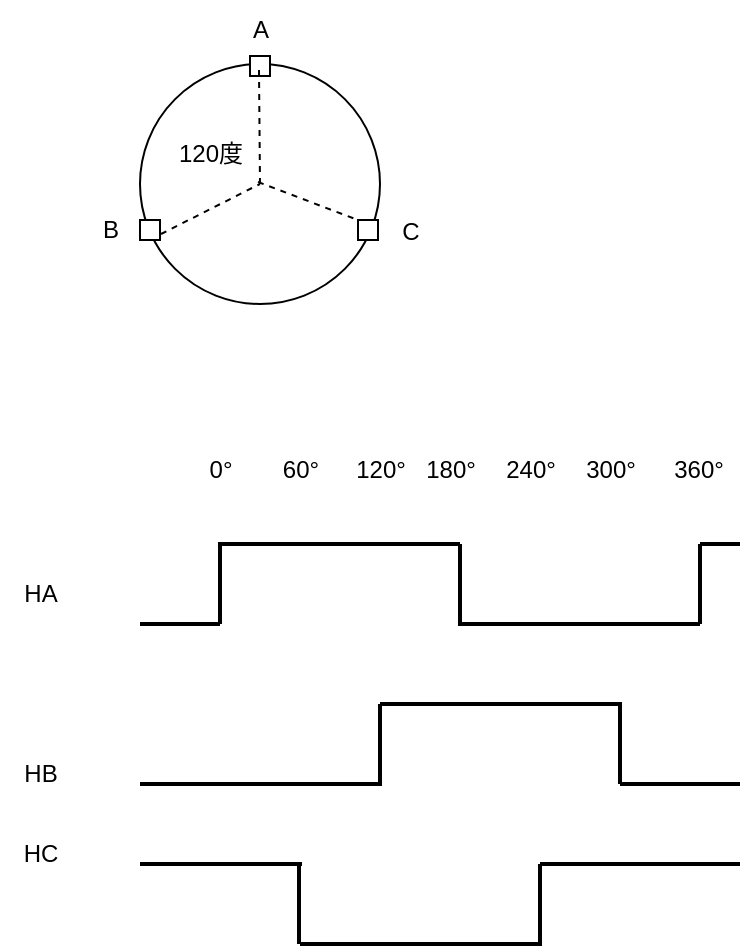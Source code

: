 <mxfile version="24.9.0">
  <diagram name="霍尔传感器使用" id="jZ_4YWDL3ssqv_X1GesC">
    <mxGraphModel dx="954" dy="558" grid="1" gridSize="10" guides="1" tooltips="1" connect="1" arrows="1" fold="1" page="1" pageScale="1" pageWidth="827" pageHeight="1169" math="0" shadow="0">
      <root>
        <mxCell id="0" />
        <mxCell id="1" parent="0" />
        <mxCell id="nKnXS1dDrPCADGeF1BPs-1" value="" style="ellipse;whiteSpace=wrap;html=1;aspect=fixed;" vertex="1" parent="1">
          <mxGeometry x="160" y="120" width="120" height="120" as="geometry" />
        </mxCell>
        <mxCell id="nKnXS1dDrPCADGeF1BPs-2" value="A" style="text;html=1;align=center;verticalAlign=middle;resizable=0;points=[];autosize=1;strokeColor=none;fillColor=none;" vertex="1" parent="1">
          <mxGeometry x="205" y="88" width="30" height="30" as="geometry" />
        </mxCell>
        <mxCell id="nKnXS1dDrPCADGeF1BPs-3" value="B" style="text;html=1;align=center;verticalAlign=middle;resizable=0;points=[];autosize=1;strokeColor=none;fillColor=none;" vertex="1" parent="1">
          <mxGeometry x="130" y="188" width="30" height="30" as="geometry" />
        </mxCell>
        <mxCell id="nKnXS1dDrPCADGeF1BPs-4" value="C" style="text;html=1;align=center;verticalAlign=middle;resizable=0;points=[];autosize=1;strokeColor=none;fillColor=none;" vertex="1" parent="1">
          <mxGeometry x="280" y="189" width="30" height="30" as="geometry" />
        </mxCell>
        <mxCell id="nKnXS1dDrPCADGeF1BPs-5" value="" style="rounded=0;whiteSpace=wrap;html=1;" vertex="1" parent="1">
          <mxGeometry x="215" y="116" width="10" height="10" as="geometry" />
        </mxCell>
        <mxCell id="nKnXS1dDrPCADGeF1BPs-7" value="" style="rounded=0;whiteSpace=wrap;html=1;" vertex="1" parent="1">
          <mxGeometry x="160" y="198" width="10" height="10" as="geometry" />
        </mxCell>
        <mxCell id="nKnXS1dDrPCADGeF1BPs-8" value="" style="rounded=0;whiteSpace=wrap;html=1;" vertex="1" parent="1">
          <mxGeometry x="269" y="198" width="10" height="10" as="geometry" />
        </mxCell>
        <mxCell id="nKnXS1dDrPCADGeF1BPs-15" value="" style="endArrow=none;dashed=1;html=1;rounded=0;" edge="1" parent="1">
          <mxGeometry width="50" height="50" relative="1" as="geometry">
            <mxPoint x="220" y="180" as="sourcePoint" />
            <mxPoint x="219.5" y="123" as="targetPoint" />
          </mxGeometry>
        </mxCell>
        <mxCell id="nKnXS1dDrPCADGeF1BPs-16" value="" style="endArrow=none;dashed=1;html=1;rounded=0;entryX=0.5;entryY=0.5;entryDx=0;entryDy=0;entryPerimeter=0;" edge="1" parent="1" target="nKnXS1dDrPCADGeF1BPs-1">
          <mxGeometry width="50" height="50" relative="1" as="geometry">
            <mxPoint x="170.5" y="205" as="sourcePoint" />
            <mxPoint x="205" y="188" as="targetPoint" />
          </mxGeometry>
        </mxCell>
        <mxCell id="nKnXS1dDrPCADGeF1BPs-17" value="" style="endArrow=none;dashed=1;html=1;rounded=0;entryX=0;entryY=0;entryDx=0;entryDy=0;" edge="1" parent="1" target="nKnXS1dDrPCADGeF1BPs-8">
          <mxGeometry width="50" height="50" relative="1" as="geometry">
            <mxPoint x="219" y="179" as="sourcePoint" />
            <mxPoint x="279" y="219" as="targetPoint" />
          </mxGeometry>
        </mxCell>
        <mxCell id="nKnXS1dDrPCADGeF1BPs-18" value="120度" style="text;html=1;align=center;verticalAlign=middle;resizable=0;points=[];autosize=1;strokeColor=none;fillColor=none;" vertex="1" parent="1">
          <mxGeometry x="165" y="150" width="60" height="30" as="geometry" />
        </mxCell>
        <mxCell id="nKnXS1dDrPCADGeF1BPs-19" value="" style="endArrow=none;html=1;rounded=0;strokeWidth=2;" edge="1" parent="1">
          <mxGeometry width="50" height="50" relative="1" as="geometry">
            <mxPoint x="160" y="400" as="sourcePoint" />
            <mxPoint x="200" y="400" as="targetPoint" />
          </mxGeometry>
        </mxCell>
        <mxCell id="nKnXS1dDrPCADGeF1BPs-20" value="" style="endArrow=none;html=1;rounded=0;strokeWidth=2;" edge="1" parent="1">
          <mxGeometry width="50" height="50" relative="1" as="geometry">
            <mxPoint x="200" y="400" as="sourcePoint" />
            <mxPoint x="200" y="360" as="targetPoint" />
          </mxGeometry>
        </mxCell>
        <mxCell id="nKnXS1dDrPCADGeF1BPs-21" value="" style="endArrow=none;html=1;rounded=0;strokeWidth=2;" edge="1" parent="1">
          <mxGeometry width="50" height="50" relative="1" as="geometry">
            <mxPoint x="199" y="360" as="sourcePoint" />
            <mxPoint x="320" y="360" as="targetPoint" />
          </mxGeometry>
        </mxCell>
        <mxCell id="nKnXS1dDrPCADGeF1BPs-22" value="" style="endArrow=none;html=1;rounded=0;strokeWidth=2;" edge="1" parent="1">
          <mxGeometry width="50" height="50" relative="1" as="geometry">
            <mxPoint x="320" y="400" as="sourcePoint" />
            <mxPoint x="320" y="360" as="targetPoint" />
          </mxGeometry>
        </mxCell>
        <mxCell id="nKnXS1dDrPCADGeF1BPs-23" value="" style="endArrow=none;html=1;rounded=0;strokeWidth=2;" edge="1" parent="1">
          <mxGeometry width="50" height="50" relative="1" as="geometry">
            <mxPoint x="319" y="400" as="sourcePoint" />
            <mxPoint x="440" y="400" as="targetPoint" />
          </mxGeometry>
        </mxCell>
        <mxCell id="nKnXS1dDrPCADGeF1BPs-24" value="0°" style="text;html=1;align=center;verticalAlign=middle;resizable=0;points=[];autosize=1;strokeColor=none;fillColor=none;" vertex="1" parent="1">
          <mxGeometry x="185" y="308" width="30" height="30" as="geometry" />
        </mxCell>
        <mxCell id="nKnXS1dDrPCADGeF1BPs-25" value="60°" style="text;html=1;align=center;verticalAlign=middle;resizable=0;points=[];autosize=1;strokeColor=none;fillColor=none;" vertex="1" parent="1">
          <mxGeometry x="220" y="308" width="40" height="30" as="geometry" />
        </mxCell>
        <mxCell id="nKnXS1dDrPCADGeF1BPs-26" value="120°" style="text;html=1;align=center;verticalAlign=middle;resizable=0;points=[];autosize=1;strokeColor=none;fillColor=none;" vertex="1" parent="1">
          <mxGeometry x="255" y="308" width="50" height="30" as="geometry" />
        </mxCell>
        <mxCell id="nKnXS1dDrPCADGeF1BPs-27" value="180°" style="text;html=1;align=center;verticalAlign=middle;resizable=0;points=[];autosize=1;strokeColor=none;fillColor=none;" vertex="1" parent="1">
          <mxGeometry x="290" y="308" width="50" height="30" as="geometry" />
        </mxCell>
        <mxCell id="nKnXS1dDrPCADGeF1BPs-28" value="240°" style="text;html=1;align=center;verticalAlign=middle;resizable=0;points=[];autosize=1;strokeColor=none;fillColor=none;" vertex="1" parent="1">
          <mxGeometry x="330" y="308" width="50" height="30" as="geometry" />
        </mxCell>
        <mxCell id="nKnXS1dDrPCADGeF1BPs-29" value="300°" style="text;html=1;align=center;verticalAlign=middle;resizable=0;points=[];autosize=1;strokeColor=none;fillColor=none;" vertex="1" parent="1">
          <mxGeometry x="370" y="308" width="50" height="30" as="geometry" />
        </mxCell>
        <mxCell id="nKnXS1dDrPCADGeF1BPs-30" value="360°" style="text;html=1;align=center;verticalAlign=middle;resizable=0;points=[];autosize=1;strokeColor=none;fillColor=none;" vertex="1" parent="1">
          <mxGeometry x="414" y="308" width="50" height="30" as="geometry" />
        </mxCell>
        <mxCell id="nKnXS1dDrPCADGeF1BPs-31" value="" style="endArrow=none;html=1;rounded=0;strokeWidth=2;" edge="1" parent="1">
          <mxGeometry width="50" height="50" relative="1" as="geometry">
            <mxPoint x="280" y="440" as="sourcePoint" />
            <mxPoint x="401" y="440" as="targetPoint" />
          </mxGeometry>
        </mxCell>
        <mxCell id="nKnXS1dDrPCADGeF1BPs-32" value="" style="endArrow=none;html=1;rounded=0;strokeWidth=2;" edge="1" parent="1">
          <mxGeometry width="50" height="50" relative="1" as="geometry">
            <mxPoint x="280" y="480" as="sourcePoint" />
            <mxPoint x="280" y="440" as="targetPoint" />
          </mxGeometry>
        </mxCell>
        <mxCell id="nKnXS1dDrPCADGeF1BPs-33" value="" style="endArrow=none;html=1;rounded=0;strokeWidth=2;" edge="1" parent="1">
          <mxGeometry width="50" height="50" relative="1" as="geometry">
            <mxPoint x="160" y="480" as="sourcePoint" />
            <mxPoint x="281" y="480" as="targetPoint" />
          </mxGeometry>
        </mxCell>
        <mxCell id="nKnXS1dDrPCADGeF1BPs-34" value="" style="endArrow=none;html=1;rounded=0;strokeWidth=2;" edge="1" parent="1">
          <mxGeometry width="50" height="50" relative="1" as="geometry">
            <mxPoint x="400" y="480" as="sourcePoint" />
            <mxPoint x="400" y="440" as="targetPoint" />
          </mxGeometry>
        </mxCell>
        <mxCell id="nKnXS1dDrPCADGeF1BPs-35" value="" style="endArrow=none;html=1;rounded=0;strokeWidth=2;" edge="1" parent="1">
          <mxGeometry width="50" height="50" relative="1" as="geometry">
            <mxPoint x="400" y="480" as="sourcePoint" />
            <mxPoint x="460" y="480" as="targetPoint" />
          </mxGeometry>
        </mxCell>
        <mxCell id="nKnXS1dDrPCADGeF1BPs-36" value="" style="endArrow=none;html=1;rounded=0;strokeWidth=2;" edge="1" parent="1">
          <mxGeometry width="50" height="50" relative="1" as="geometry">
            <mxPoint x="360" y="520" as="sourcePoint" />
            <mxPoint x="460" y="520" as="targetPoint" />
          </mxGeometry>
        </mxCell>
        <mxCell id="nKnXS1dDrPCADGeF1BPs-37" value="" style="endArrow=none;html=1;rounded=0;strokeWidth=2;" edge="1" parent="1">
          <mxGeometry width="50" height="50" relative="1" as="geometry">
            <mxPoint x="440" y="400" as="sourcePoint" />
            <mxPoint x="440" y="360" as="targetPoint" />
          </mxGeometry>
        </mxCell>
        <mxCell id="nKnXS1dDrPCADGeF1BPs-38" value="" style="endArrow=none;html=1;rounded=0;strokeWidth=2;" edge="1" parent="1">
          <mxGeometry width="50" height="50" relative="1" as="geometry">
            <mxPoint x="440" y="360" as="sourcePoint" />
            <mxPoint x="460" y="360" as="targetPoint" />
          </mxGeometry>
        </mxCell>
        <mxCell id="nKnXS1dDrPCADGeF1BPs-39" value="" style="endArrow=none;html=1;rounded=0;strokeWidth=2;" edge="1" parent="1">
          <mxGeometry width="50" height="50" relative="1" as="geometry">
            <mxPoint x="240" y="560" as="sourcePoint" />
            <mxPoint x="361" y="560" as="targetPoint" />
          </mxGeometry>
        </mxCell>
        <mxCell id="nKnXS1dDrPCADGeF1BPs-40" value="" style="endArrow=none;html=1;rounded=0;strokeWidth=2;" edge="1" parent="1">
          <mxGeometry width="50" height="50" relative="1" as="geometry">
            <mxPoint x="360" y="560" as="sourcePoint" />
            <mxPoint x="360" y="520" as="targetPoint" />
          </mxGeometry>
        </mxCell>
        <mxCell id="nKnXS1dDrPCADGeF1BPs-41" value="" style="endArrow=none;html=1;rounded=0;strokeWidth=2;" edge="1" parent="1">
          <mxGeometry width="50" height="50" relative="1" as="geometry">
            <mxPoint x="160" y="520" as="sourcePoint" />
            <mxPoint x="241" y="520" as="targetPoint" />
          </mxGeometry>
        </mxCell>
        <mxCell id="nKnXS1dDrPCADGeF1BPs-42" value="" style="endArrow=none;html=1;rounded=0;strokeWidth=2;" edge="1" parent="1">
          <mxGeometry width="50" height="50" relative="1" as="geometry">
            <mxPoint x="239.5" y="560" as="sourcePoint" />
            <mxPoint x="239.5" y="520" as="targetPoint" />
          </mxGeometry>
        </mxCell>
        <mxCell id="nKnXS1dDrPCADGeF1BPs-43" value="HA" style="text;html=1;align=center;verticalAlign=middle;resizable=0;points=[];autosize=1;strokeColor=none;fillColor=none;" vertex="1" parent="1">
          <mxGeometry x="90" y="370" width="40" height="30" as="geometry" />
        </mxCell>
        <mxCell id="nKnXS1dDrPCADGeF1BPs-44" value="HB" style="text;html=1;align=center;verticalAlign=middle;resizable=0;points=[];autosize=1;strokeColor=none;fillColor=none;" vertex="1" parent="1">
          <mxGeometry x="90" y="460" width="40" height="30" as="geometry" />
        </mxCell>
        <mxCell id="nKnXS1dDrPCADGeF1BPs-45" value="HC" style="text;html=1;align=center;verticalAlign=middle;resizable=0;points=[];autosize=1;strokeColor=none;fillColor=none;" vertex="1" parent="1">
          <mxGeometry x="90" y="500" width="40" height="30" as="geometry" />
        </mxCell>
      </root>
    </mxGraphModel>
  </diagram>
</mxfile>
